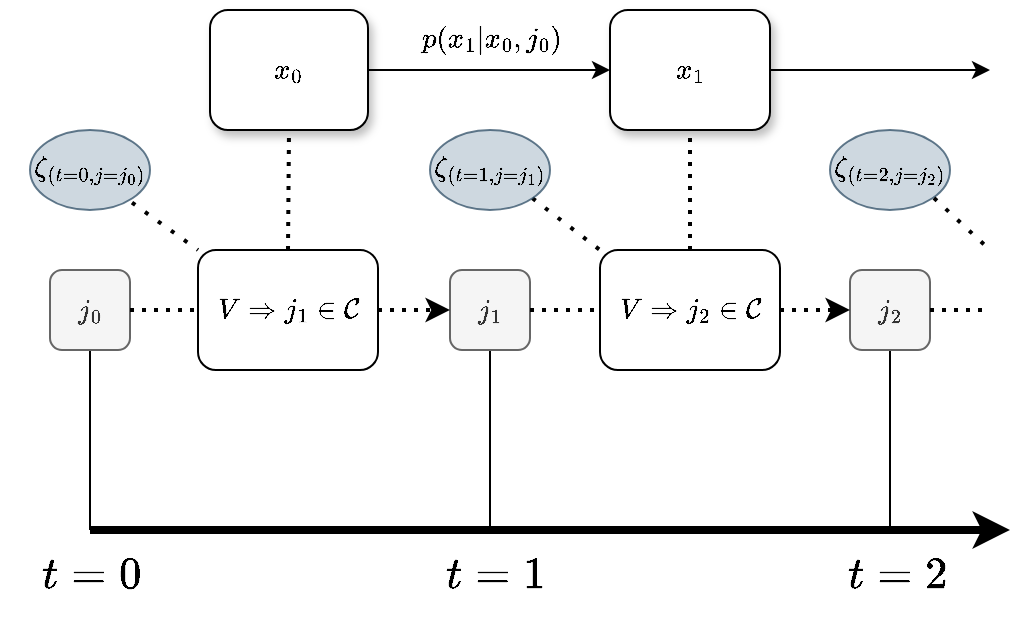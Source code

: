 <mxfile version="26.1.0">
  <diagram name="Page-1" id="2YBvvXClWsGukQMizWep">
    <mxGraphModel dx="1195" dy="701" grid="1" gridSize="10" guides="1" tooltips="1" connect="1" arrows="1" fold="1" page="1" pageScale="1" pageWidth="827" pageHeight="1169" math="1" shadow="0">
      <root>
        <mxCell id="0" />
        <mxCell id="1" parent="0" />
        <mxCell id="MYoi4KxPJ2EGaSQVuF4l-1" value="" style="endArrow=classic;html=1;rounded=1;strokeWidth=4;curved=0;" edge="1" parent="1">
          <mxGeometry width="50" height="50" relative="1" as="geometry">
            <mxPoint x="120" y="480" as="sourcePoint" />
            <mxPoint x="580" y="480" as="targetPoint" />
          </mxGeometry>
        </mxCell>
        <mxCell id="MYoi4KxPJ2EGaSQVuF4l-2" value="" style="endArrow=none;html=1;rounded=0;entryX=0.5;entryY=1;entryDx=0;entryDy=0;" edge="1" parent="1" target="MYoi4KxPJ2EGaSQVuF4l-9">
          <mxGeometry width="50" height="50" relative="1" as="geometry">
            <mxPoint x="120" y="480" as="sourcePoint" />
            <mxPoint x="120" y="400" as="targetPoint" />
          </mxGeometry>
        </mxCell>
        <mxCell id="MYoi4KxPJ2EGaSQVuF4l-3" value="" style="endArrow=none;html=1;rounded=0;entryX=0.5;entryY=1;entryDx=0;entryDy=0;" edge="1" parent="1" target="MYoi4KxPJ2EGaSQVuF4l-38">
          <mxGeometry width="50" height="50" relative="1" as="geometry">
            <mxPoint x="320" y="480" as="sourcePoint" />
            <mxPoint x="320" y="400" as="targetPoint" />
          </mxGeometry>
        </mxCell>
        <mxCell id="MYoi4KxPJ2EGaSQVuF4l-4" value="" style="endArrow=none;html=1;rounded=0;entryX=0.5;entryY=1;entryDx=0;entryDy=0;" edge="1" parent="1" target="MYoi4KxPJ2EGaSQVuF4l-39">
          <mxGeometry width="50" height="50" relative="1" as="geometry">
            <mxPoint x="520" y="480" as="sourcePoint" />
            <mxPoint x="520" y="400" as="targetPoint" />
          </mxGeometry>
        </mxCell>
        <mxCell id="MYoi4KxPJ2EGaSQVuF4l-6" value="$$t=0$$" style="text;html=1;align=center;verticalAlign=middle;resizable=0;points=[];autosize=1;strokeColor=none;fillColor=none;fontSize=19;" vertex="1" parent="1">
          <mxGeometry x="75" y="483" width="90" height="40" as="geometry" />
        </mxCell>
        <mxCell id="MYoi4KxPJ2EGaSQVuF4l-7" value="$$t=1$$" style="text;html=1;align=center;verticalAlign=middle;resizable=0;points=[];autosize=1;strokeColor=none;fillColor=none;fontSize=19;" vertex="1" parent="1">
          <mxGeometry x="277" y="483" width="90" height="40" as="geometry" />
        </mxCell>
        <mxCell id="MYoi4KxPJ2EGaSQVuF4l-8" value="$$t=2$$" style="text;html=1;align=center;verticalAlign=middle;resizable=0;points=[];autosize=1;strokeColor=none;fillColor=none;fontSize=19;" vertex="1" parent="1">
          <mxGeometry x="478" y="483" width="90" height="40" as="geometry" />
        </mxCell>
        <mxCell id="MYoi4KxPJ2EGaSQVuF4l-9" value="$$j_0$$" style="rounded=1;whiteSpace=wrap;html=1;fillColor=#f5f5f5;fontColor=#333333;strokeColor=#666666;" vertex="1" parent="1">
          <mxGeometry x="100" y="350" width="40" height="40" as="geometry" />
        </mxCell>
        <mxCell id="MYoi4KxPJ2EGaSQVuF4l-11" value="$$x_1$$" style="rounded=1;whiteSpace=wrap;html=1;shadow=1;" vertex="1" parent="1">
          <mxGeometry x="380" y="220" width="80" height="60" as="geometry" />
        </mxCell>
        <mxCell id="MYoi4KxPJ2EGaSQVuF4l-13" value="$$V\Rightarrow j_1 \in \mathcal{C}$$" style="rounded=1;whiteSpace=wrap;html=1;" vertex="1" parent="1">
          <mxGeometry x="174" y="340" width="90" height="60" as="geometry" />
        </mxCell>
        <mxCell id="MYoi4KxPJ2EGaSQVuF4l-14" value="$$x_0$$" style="rounded=1;whiteSpace=wrap;html=1;shadow=1;" vertex="1" parent="1">
          <mxGeometry x="180" y="220" width="79" height="60" as="geometry" />
        </mxCell>
        <mxCell id="MYoi4KxPJ2EGaSQVuF4l-31" value="" style="endArrow=classic;html=1;rounded=0;exitX=1;exitY=0.5;exitDx=0;exitDy=0;entryX=0;entryY=0.5;entryDx=0;entryDy=0;" edge="1" parent="1" source="MYoi4KxPJ2EGaSQVuF4l-14" target="MYoi4KxPJ2EGaSQVuF4l-11">
          <mxGeometry width="50" height="50" relative="1" as="geometry">
            <mxPoint x="430" y="460" as="sourcePoint" />
            <mxPoint x="480" y="410" as="targetPoint" />
          </mxGeometry>
        </mxCell>
        <mxCell id="MYoi4KxPJ2EGaSQVuF4l-32" value="$$p(x_1|x_0,j_0)$$" style="text;html=1;align=center;verticalAlign=middle;resizable=0;points=[];autosize=1;strokeColor=none;fillColor=none;" vertex="1" parent="1">
          <mxGeometry x="255" y="220" width="130" height="30" as="geometry" />
        </mxCell>
        <mxCell id="MYoi4KxPJ2EGaSQVuF4l-35" value="" style="endArrow=classic;html=1;rounded=0;exitX=1;exitY=0.5;exitDx=0;exitDy=0;" edge="1" parent="1" source="MYoi4KxPJ2EGaSQVuF4l-11">
          <mxGeometry width="50" height="50" relative="1" as="geometry">
            <mxPoint x="430" y="450" as="sourcePoint" />
            <mxPoint x="570" y="250" as="targetPoint" />
          </mxGeometry>
        </mxCell>
        <mxCell id="MYoi4KxPJ2EGaSQVuF4l-38" value="$$j_1$$" style="rounded=1;whiteSpace=wrap;html=1;fillColor=#f5f5f5;fontColor=#333333;strokeColor=#666666;" vertex="1" parent="1">
          <mxGeometry x="300" y="350" width="40" height="40" as="geometry" />
        </mxCell>
        <mxCell id="MYoi4KxPJ2EGaSQVuF4l-39" value="$$j_2$$" style="rounded=1;whiteSpace=wrap;html=1;fillColor=#f5f5f5;fontColor=#333333;strokeColor=#666666;" vertex="1" parent="1">
          <mxGeometry x="500" y="350" width="40" height="40" as="geometry" />
        </mxCell>
        <mxCell id="MYoi4KxPJ2EGaSQVuF4l-40" value="$$V\Rightarrow j_2 \in \mathcal{C}$$" style="rounded=1;whiteSpace=wrap;html=1;" vertex="1" parent="1">
          <mxGeometry x="375" y="340" width="90" height="60" as="geometry" />
        </mxCell>
        <mxCell id="MYoi4KxPJ2EGaSQVuF4l-41" value="" style="endArrow=none;dashed=1;html=1;dashPattern=1 2;strokeWidth=2;rounded=0;exitX=1;exitY=0.5;exitDx=0;exitDy=0;entryX=0;entryY=0.5;entryDx=0;entryDy=0;" edge="1" parent="1" source="MYoi4KxPJ2EGaSQVuF4l-9" target="MYoi4KxPJ2EGaSQVuF4l-13">
          <mxGeometry width="50" height="50" relative="1" as="geometry">
            <mxPoint x="330" y="370" as="sourcePoint" />
            <mxPoint x="380" y="320" as="targetPoint" />
          </mxGeometry>
        </mxCell>
        <mxCell id="MYoi4KxPJ2EGaSQVuF4l-42" value="" style="endArrow=classic;html=1;rounded=0;exitX=1;exitY=0.5;exitDx=0;exitDy=0;entryX=0;entryY=0.5;entryDx=0;entryDy=0;dashed=1;dashPattern=1 2;strokeWidth=2;" edge="1" parent="1" source="MYoi4KxPJ2EGaSQVuF4l-13" target="MYoi4KxPJ2EGaSQVuF4l-38">
          <mxGeometry width="50" height="50" relative="1" as="geometry">
            <mxPoint x="330" y="370" as="sourcePoint" />
            <mxPoint x="380" y="320" as="targetPoint" />
          </mxGeometry>
        </mxCell>
        <mxCell id="MYoi4KxPJ2EGaSQVuF4l-43" value="" style="endArrow=none;dashed=1;html=1;dashPattern=1 2;strokeWidth=2;rounded=0;entryX=0;entryY=0.5;entryDx=0;entryDy=0;exitX=1;exitY=0.5;exitDx=0;exitDy=0;" edge="1" parent="1" source="MYoi4KxPJ2EGaSQVuF4l-38" target="MYoi4KxPJ2EGaSQVuF4l-40">
          <mxGeometry width="50" height="50" relative="1" as="geometry">
            <mxPoint x="370" y="400" as="sourcePoint" />
            <mxPoint x="380" y="320" as="targetPoint" />
          </mxGeometry>
        </mxCell>
        <mxCell id="MYoi4KxPJ2EGaSQVuF4l-44" value="" style="endArrow=classic;html=1;rounded=0;entryX=0;entryY=0.5;entryDx=0;entryDy=0;exitX=1;exitY=0.5;exitDx=0;exitDy=0;dashed=1;dashPattern=1 2;strokeWidth=2;" edge="1" parent="1" source="MYoi4KxPJ2EGaSQVuF4l-40" target="MYoi4KxPJ2EGaSQVuF4l-39">
          <mxGeometry width="50" height="50" relative="1" as="geometry">
            <mxPoint x="330" y="370" as="sourcePoint" />
            <mxPoint x="380" y="320" as="targetPoint" />
          </mxGeometry>
        </mxCell>
        <mxCell id="MYoi4KxPJ2EGaSQVuF4l-45" value="" style="endArrow=none;dashed=1;html=1;dashPattern=1 2;strokeWidth=2;rounded=0;exitX=0.5;exitY=0;exitDx=0;exitDy=0;entryX=0.5;entryY=1;entryDx=0;entryDy=0;" edge="1" parent="1" source="MYoi4KxPJ2EGaSQVuF4l-13" target="MYoi4KxPJ2EGaSQVuF4l-14">
          <mxGeometry width="50" height="50" relative="1" as="geometry">
            <mxPoint x="150" y="380" as="sourcePoint" />
            <mxPoint x="184" y="380" as="targetPoint" />
          </mxGeometry>
        </mxCell>
        <mxCell id="MYoi4KxPJ2EGaSQVuF4l-46" value="" style="endArrow=none;dashed=1;html=1;dashPattern=1 2;strokeWidth=2;rounded=0;exitX=0.5;exitY=0;exitDx=0;exitDy=0;entryX=0.5;entryY=1;entryDx=0;entryDy=0;" edge="1" parent="1" source="MYoi4KxPJ2EGaSQVuF4l-40" target="MYoi4KxPJ2EGaSQVuF4l-11">
          <mxGeometry width="50" height="50" relative="1" as="geometry">
            <mxPoint x="229" y="350" as="sourcePoint" />
            <mxPoint x="229" y="320" as="targetPoint" />
          </mxGeometry>
        </mxCell>
        <mxCell id="MYoi4KxPJ2EGaSQVuF4l-47" value="" style="endArrow=none;dashed=1;html=1;dashPattern=1 2;strokeWidth=2;rounded=0;exitX=1;exitY=0.5;exitDx=0;exitDy=0;" edge="1" parent="1" source="MYoi4KxPJ2EGaSQVuF4l-39">
          <mxGeometry width="50" height="50" relative="1" as="geometry">
            <mxPoint x="230" y="350" as="sourcePoint" />
            <mxPoint x="570" y="370" as="targetPoint" />
          </mxGeometry>
        </mxCell>
        <mxCell id="MYoi4KxPJ2EGaSQVuF4l-49" value="" style="endArrow=none;dashed=1;html=1;dashPattern=1 3;strokeWidth=2;rounded=0;exitX=0.85;exitY=0.908;exitDx=0;exitDy=0;entryX=0;entryY=0;entryDx=0;entryDy=0;exitPerimeter=0;" edge="1" parent="1" source="MYoi4KxPJ2EGaSQVuF4l-54" target="MYoi4KxPJ2EGaSQVuF4l-13">
          <mxGeometry width="50" height="50" relative="1" as="geometry">
            <mxPoint x="134.142" y="314.142" as="sourcePoint" />
            <mxPoint x="250" y="290" as="targetPoint" />
          </mxGeometry>
        </mxCell>
        <mxCell id="MYoi4KxPJ2EGaSQVuF4l-51" value="" style="endArrow=none;dashed=1;html=1;dashPattern=1 3;strokeWidth=2;rounded=0;exitX=1;exitY=1;exitDx=0;exitDy=0;entryX=0;entryY=0;entryDx=0;entryDy=0;" edge="1" parent="1" source="MYoi4KxPJ2EGaSQVuF4l-55" target="MYoi4KxPJ2EGaSQVuF4l-40">
          <mxGeometry width="50" height="50" relative="1" as="geometry">
            <mxPoint x="334.142" y="314.142" as="sourcePoint" />
            <mxPoint x="184" y="350" as="targetPoint" />
          </mxGeometry>
        </mxCell>
        <mxCell id="MYoi4KxPJ2EGaSQVuF4l-54" value="$$\zeta_{(t=0, j=j_0)}$$" style="ellipse;whiteSpace=wrap;html=1;fillColor=#bac8d3;strokeColor=#23445d;opacity=70;" vertex="1" parent="1">
          <mxGeometry x="90" y="280" width="60" height="40" as="geometry" />
        </mxCell>
        <mxCell id="MYoi4KxPJ2EGaSQVuF4l-55" value="$$\zeta_{(t=1, j=j_1)}$$" style="ellipse;whiteSpace=wrap;html=1;fillColor=#bac8d3;strokeColor=#23445d;opacity=70;" vertex="1" parent="1">
          <mxGeometry x="290" y="280" width="60" height="40" as="geometry" />
        </mxCell>
        <mxCell id="MYoi4KxPJ2EGaSQVuF4l-56" value="$$\zeta_{(t=2, j=j_2)}$$" style="ellipse;whiteSpace=wrap;html=1;fillColor=#bac8d3;strokeColor=#23445d;opacity=70;" vertex="1" parent="1">
          <mxGeometry x="490" y="280" width="60" height="40" as="geometry" />
        </mxCell>
        <mxCell id="MYoi4KxPJ2EGaSQVuF4l-57" value="" style="endArrow=none;dashed=1;html=1;dashPattern=1 3;strokeWidth=2;rounded=0;exitX=1;exitY=1;exitDx=0;exitDy=0;" edge="1" parent="1">
          <mxGeometry width="50" height="50" relative="1" as="geometry">
            <mxPoint x="542" y="314" as="sourcePoint" />
            <mxPoint x="570" y="340" as="targetPoint" />
          </mxGeometry>
        </mxCell>
      </root>
    </mxGraphModel>
  </diagram>
</mxfile>
